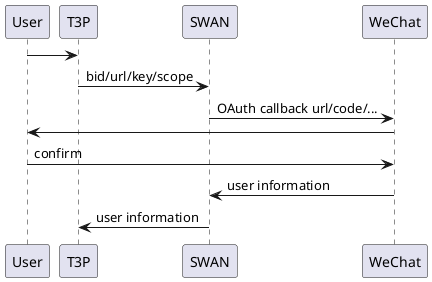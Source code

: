 @startuml
User -> T3P:
T3P -> SWAN: bid/url/key/scope
SWAN -> WeChat: OAuth callback url/code/...
WeChat -> User:
User -> WeChat: confirm
WeChat -> SWAN: user information
SWAN -> T3P: user information
@enduml